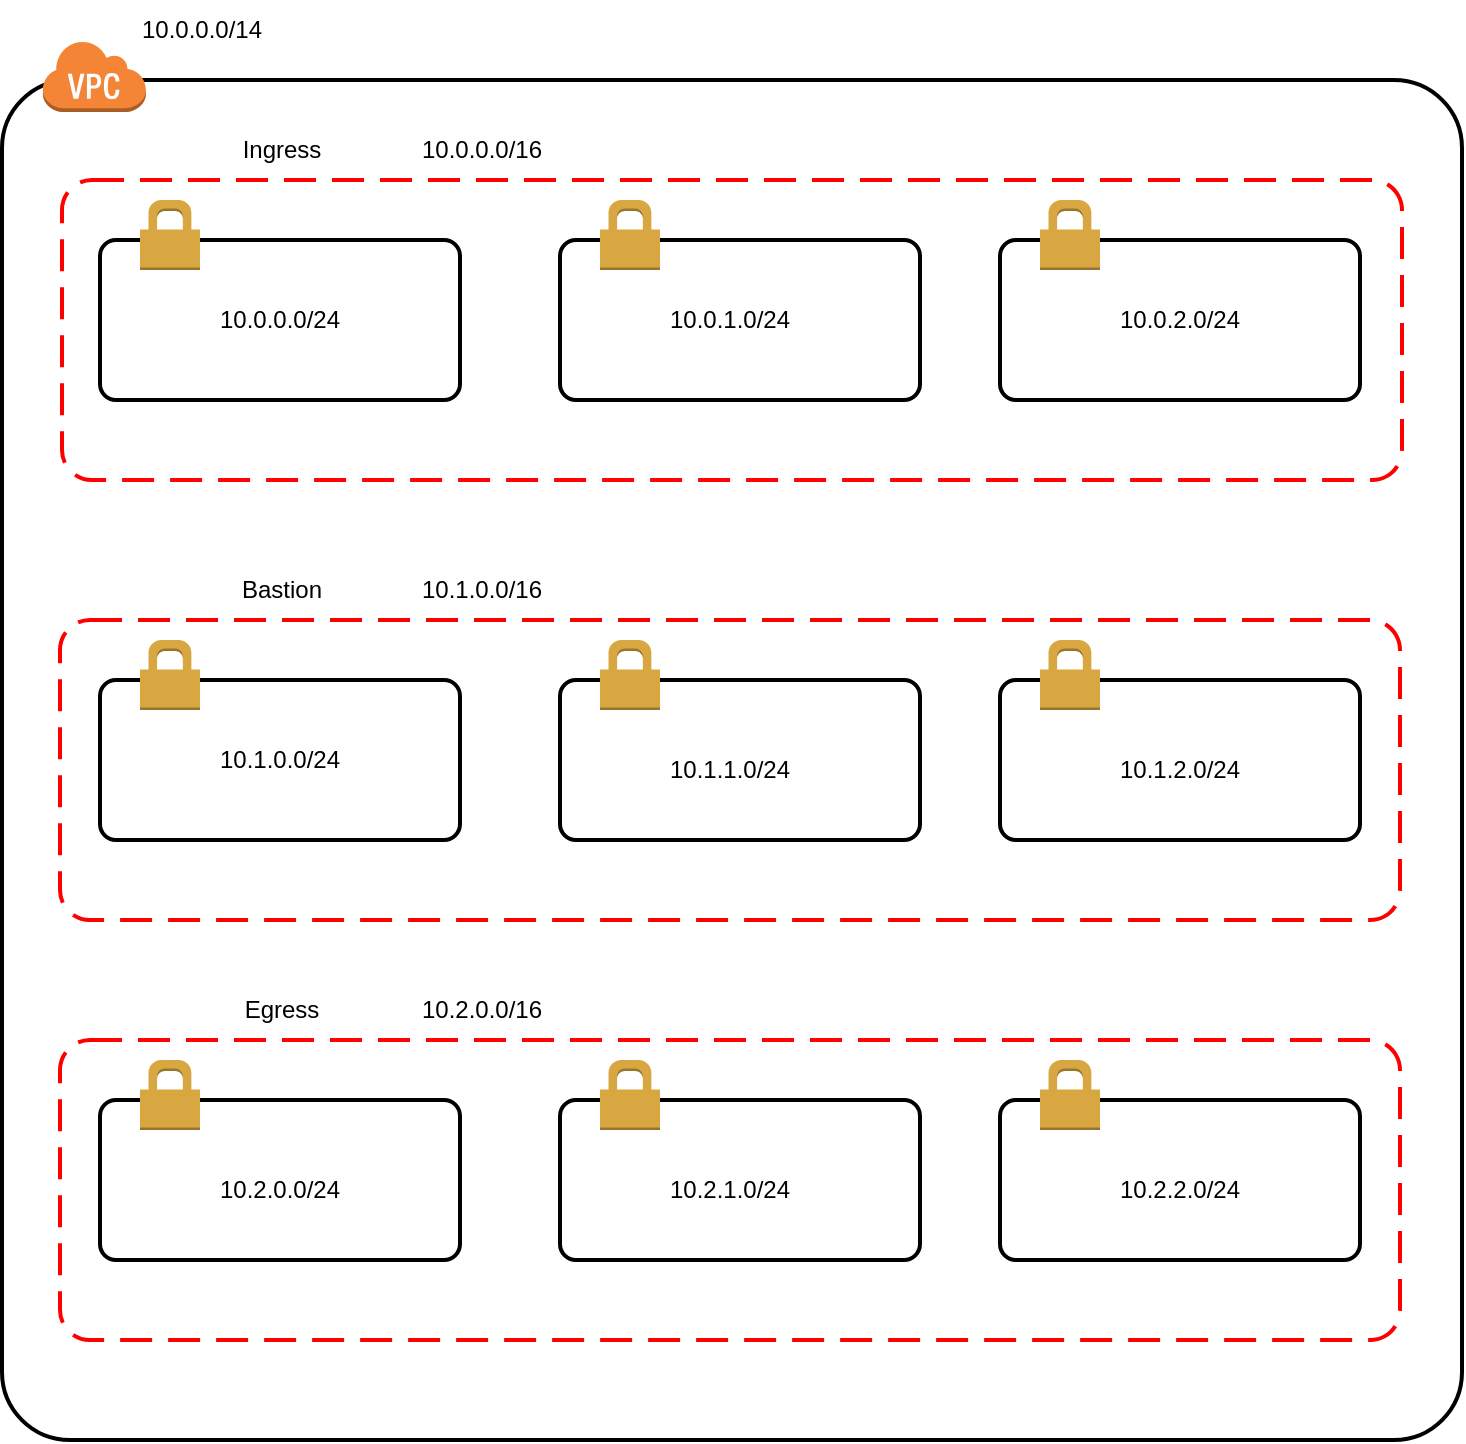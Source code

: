 <mxfile>
    <diagram id="WIGDCP3yOsYosLk1Ud_d" name="Page-1">
        <mxGraphModel dx="1774" dy="807" grid="1" gridSize="10" guides="1" tooltips="1" connect="1" arrows="1" fold="1" page="1" pageScale="1" pageWidth="827" pageHeight="1169" math="0" shadow="0">
            <root>
                <mxCell id="0"/>
                <object label="VPC" id="1">
                    <mxCell style="locked=1;" parent="0"/>
                </object>
                <mxCell id="2" value="" style="rounded=1;arcSize=5;dashed=0;fillColor=none;gradientColor=none;strokeWidth=2;" vertex="1" parent="1">
                    <mxGeometry x="50" y="70" width="730" height="680" as="geometry"/>
                </mxCell>
                <mxCell id="3" value="" style="dashed=0;html=1;shape=mxgraph.aws3.virtual_private_cloud;fillColor=#F58536;gradientColor=none;dashed=0;" vertex="1" parent="1">
                    <mxGeometry x="70" y="50" width="52" height="36" as="geometry"/>
                </mxCell>
                <object label="Zones" id="42">
                    <mxCell parent="0"/>
                </object>
                <mxCell id="43" value="" style="rounded=1;arcSize=10;dashed=1;strokeColor=#ff0000;fillColor=none;gradientColor=none;dashPattern=8 4;strokeWidth=2;" vertex="1" parent="42">
                    <mxGeometry x="80" y="120" width="670" height="150" as="geometry"/>
                </mxCell>
                <mxCell id="44" value="" style="rounded=1;arcSize=10;dashed=1;strokeColor=#ff0000;fillColor=none;gradientColor=none;dashPattern=8 4;strokeWidth=2;" vertex="1" parent="42">
                    <mxGeometry x="79" y="340" width="670" height="150" as="geometry"/>
                </mxCell>
                <mxCell id="45" value="" style="rounded=1;arcSize=10;dashed=1;strokeColor=#ff0000;fillColor=none;gradientColor=none;dashPattern=8 4;strokeWidth=2;" vertex="1" parent="42">
                    <mxGeometry x="79" y="550" width="670" height="150" as="geometry"/>
                </mxCell>
                <mxCell id="46" value="Ingress" style="text;html=1;strokeColor=none;fillColor=none;align=center;verticalAlign=middle;whiteSpace=wrap;rounded=0;" vertex="1" parent="42">
                    <mxGeometry x="160" y="90" width="60" height="30" as="geometry"/>
                </mxCell>
                <mxCell id="47" value="Bastion" style="text;html=1;strokeColor=none;fillColor=none;align=center;verticalAlign=middle;whiteSpace=wrap;rounded=0;" vertex="1" parent="42">
                    <mxGeometry x="160" y="310" width="60" height="30" as="geometry"/>
                </mxCell>
                <mxCell id="48" value="Egress" style="text;html=1;strokeColor=none;fillColor=none;align=center;verticalAlign=middle;whiteSpace=wrap;rounded=0;" vertex="1" parent="42">
                    <mxGeometry x="160" y="520" width="60" height="30" as="geometry"/>
                </mxCell>
                <object label="subnets" id="4">
                    <mxCell parent="0"/>
                </object>
                <mxCell id="5" value="" style="rounded=1;arcSize=10;dashed=0;fillColor=none;gradientColor=none;strokeWidth=2;" vertex="1" parent="4">
                    <mxGeometry x="99" y="150" width="180" height="80" as="geometry"/>
                </mxCell>
                <mxCell id="6" value="" style="dashed=0;html=1;shape=mxgraph.aws3.permissions;fillColor=#D9A741;gradientColor=none;dashed=0;" vertex="1" parent="4">
                    <mxGeometry x="119" y="130" width="30" height="35" as="geometry"/>
                </mxCell>
                <mxCell id="14" value="" style="rounded=1;arcSize=10;dashed=0;fillColor=none;gradientColor=none;strokeWidth=2;" vertex="1" parent="4">
                    <mxGeometry x="329" y="150" width="180" height="80" as="geometry"/>
                </mxCell>
                <mxCell id="16" value="" style="rounded=1;arcSize=10;dashed=0;fillColor=none;gradientColor=none;strokeWidth=2;" vertex="1" parent="4">
                    <mxGeometry x="549" y="150" width="180" height="80" as="geometry"/>
                </mxCell>
                <mxCell id="13" value="" style="dashed=0;html=1;shape=mxgraph.aws3.permissions;fillColor=#D9A741;gradientColor=none;dashed=0;" vertex="1" parent="4">
                    <mxGeometry x="349" y="130" width="30" height="35" as="geometry"/>
                </mxCell>
                <mxCell id="15" value="" style="dashed=0;html=1;shape=mxgraph.aws3.permissions;fillColor=#D9A741;gradientColor=none;dashed=0;" vertex="1" parent="4">
                    <mxGeometry x="569" y="130" width="30" height="35" as="geometry"/>
                </mxCell>
                <mxCell id="17" value="" style="rounded=1;arcSize=10;dashed=0;fillColor=none;gradientColor=none;strokeWidth=2;" vertex="1" parent="4">
                    <mxGeometry x="99" y="370" width="180" height="80" as="geometry"/>
                </mxCell>
                <mxCell id="18" value="" style="dashed=0;html=1;shape=mxgraph.aws3.permissions;fillColor=#D9A741;gradientColor=none;dashed=0;" vertex="1" parent="4">
                    <mxGeometry x="119" y="350" width="30" height="35" as="geometry"/>
                </mxCell>
                <mxCell id="19" value="" style="rounded=1;arcSize=10;dashed=0;fillColor=none;gradientColor=none;strokeWidth=2;" vertex="1" parent="4">
                    <mxGeometry x="329" y="370" width="180" height="80" as="geometry"/>
                </mxCell>
                <mxCell id="20" value="" style="rounded=1;arcSize=10;dashed=0;fillColor=none;gradientColor=none;strokeWidth=2;" vertex="1" parent="4">
                    <mxGeometry x="549" y="370" width="180" height="80" as="geometry"/>
                </mxCell>
                <mxCell id="21" value="" style="dashed=0;html=1;shape=mxgraph.aws3.permissions;fillColor=#D9A741;gradientColor=none;dashed=0;" vertex="1" parent="4">
                    <mxGeometry x="349" y="350" width="30" height="35" as="geometry"/>
                </mxCell>
                <mxCell id="22" value="" style="dashed=0;html=1;shape=mxgraph.aws3.permissions;fillColor=#D9A741;gradientColor=none;dashed=0;" vertex="1" parent="4">
                    <mxGeometry x="569" y="350" width="30" height="35" as="geometry"/>
                </mxCell>
                <mxCell id="23" value="" style="rounded=1;arcSize=10;dashed=0;fillColor=none;gradientColor=none;strokeWidth=2;" vertex="1" parent="4">
                    <mxGeometry x="99" y="580" width="180" height="80" as="geometry"/>
                </mxCell>
                <mxCell id="24" value="" style="dashed=0;html=1;shape=mxgraph.aws3.permissions;fillColor=#D9A741;gradientColor=none;dashed=0;" vertex="1" parent="4">
                    <mxGeometry x="119" y="560" width="30" height="35" as="geometry"/>
                </mxCell>
                <mxCell id="25" value="" style="rounded=1;arcSize=10;dashed=0;fillColor=none;gradientColor=none;strokeWidth=2;" vertex="1" parent="4">
                    <mxGeometry x="329" y="580" width="180" height="80" as="geometry"/>
                </mxCell>
                <mxCell id="26" value="" style="rounded=1;arcSize=10;dashed=0;fillColor=none;gradientColor=none;strokeWidth=2;" vertex="1" parent="4">
                    <mxGeometry x="549" y="580" width="180" height="80" as="geometry"/>
                </mxCell>
                <mxCell id="27" value="" style="dashed=0;html=1;shape=mxgraph.aws3.permissions;fillColor=#D9A741;gradientColor=none;dashed=0;" vertex="1" parent="4">
                    <mxGeometry x="349" y="560" width="30" height="35" as="geometry"/>
                </mxCell>
                <mxCell id="28" value="" style="dashed=0;html=1;shape=mxgraph.aws3.permissions;fillColor=#D9A741;gradientColor=none;dashed=0;" vertex="1" parent="4">
                    <mxGeometry x="569" y="560" width="30" height="35" as="geometry"/>
                </mxCell>
                <mxCell id="29" value="10.0.0.0/14" style="text;html=1;strokeColor=none;fillColor=none;align=center;verticalAlign=middle;whiteSpace=wrap;rounded=0;" vertex="1" parent="4">
                    <mxGeometry x="120" y="30" width="60" height="30" as="geometry"/>
                </mxCell>
                <mxCell id="30" value="10.0.0.0/16" style="text;html=1;strokeColor=none;fillColor=none;align=center;verticalAlign=middle;whiteSpace=wrap;rounded=0;" vertex="1" parent="4">
                    <mxGeometry x="260" y="90" width="60" height="30" as="geometry"/>
                </mxCell>
                <mxCell id="31" value="10.1.0.0/16" style="text;html=1;strokeColor=none;fillColor=none;align=center;verticalAlign=middle;whiteSpace=wrap;rounded=0;" vertex="1" parent="4">
                    <mxGeometry x="260" y="310" width="60" height="30" as="geometry"/>
                </mxCell>
                <mxCell id="32" value="10.2.0.0/16" style="text;html=1;strokeColor=none;fillColor=none;align=center;verticalAlign=middle;whiteSpace=wrap;rounded=0;" vertex="1" parent="4">
                    <mxGeometry x="260" y="520" width="60" height="30" as="geometry"/>
                </mxCell>
                <mxCell id="33" value="10.0.0.0/24" style="text;html=1;strokeColor=none;fillColor=none;align=center;verticalAlign=middle;whiteSpace=wrap;rounded=0;" vertex="1" parent="4">
                    <mxGeometry x="159" y="175" width="60" height="30" as="geometry"/>
                </mxCell>
                <mxCell id="34" value="10.1.0.0/24" style="text;html=1;strokeColor=none;fillColor=none;align=center;verticalAlign=middle;whiteSpace=wrap;rounded=0;" vertex="1" parent="4">
                    <mxGeometry x="159" y="395" width="60" height="30" as="geometry"/>
                </mxCell>
                <mxCell id="35" value="10.2.0.0/24" style="text;html=1;strokeColor=none;fillColor=none;align=center;verticalAlign=middle;whiteSpace=wrap;rounded=0;" vertex="1" parent="4">
                    <mxGeometry x="159" y="610" width="60" height="30" as="geometry"/>
                </mxCell>
                <mxCell id="36" value="10.0.1.0/24" style="text;html=1;strokeColor=none;fillColor=none;align=center;verticalAlign=middle;whiteSpace=wrap;rounded=0;" vertex="1" parent="4">
                    <mxGeometry x="384" y="175" width="60" height="30" as="geometry"/>
                </mxCell>
                <mxCell id="37" value="10.0.2.0/24" style="text;html=1;strokeColor=none;fillColor=none;align=center;verticalAlign=middle;whiteSpace=wrap;rounded=0;" vertex="1" parent="4">
                    <mxGeometry x="609" y="175" width="60" height="30" as="geometry"/>
                </mxCell>
                <mxCell id="38" value="10.1.1.0/24" style="text;html=1;strokeColor=none;fillColor=none;align=center;verticalAlign=middle;whiteSpace=wrap;rounded=0;" vertex="1" parent="4">
                    <mxGeometry x="384" y="400" width="60" height="30" as="geometry"/>
                </mxCell>
                <mxCell id="39" value="10.2.1.0/24" style="text;html=1;strokeColor=none;fillColor=none;align=center;verticalAlign=middle;whiteSpace=wrap;rounded=0;" vertex="1" parent="4">
                    <mxGeometry x="384" y="610" width="60" height="30" as="geometry"/>
                </mxCell>
                <mxCell id="40" value="10.1.2.0/24" style="text;html=1;strokeColor=none;fillColor=none;align=center;verticalAlign=middle;whiteSpace=wrap;rounded=0;" vertex="1" parent="4">
                    <mxGeometry x="609" y="400" width="60" height="30" as="geometry"/>
                </mxCell>
                <mxCell id="41" value="10.2.2.0/24" style="text;html=1;strokeColor=none;fillColor=none;align=center;verticalAlign=middle;whiteSpace=wrap;rounded=0;" vertex="1" parent="4">
                    <mxGeometry x="609" y="610" width="60" height="30" as="geometry"/>
                </mxCell>
            </root>
        </mxGraphModel>
    </diagram>
</mxfile>